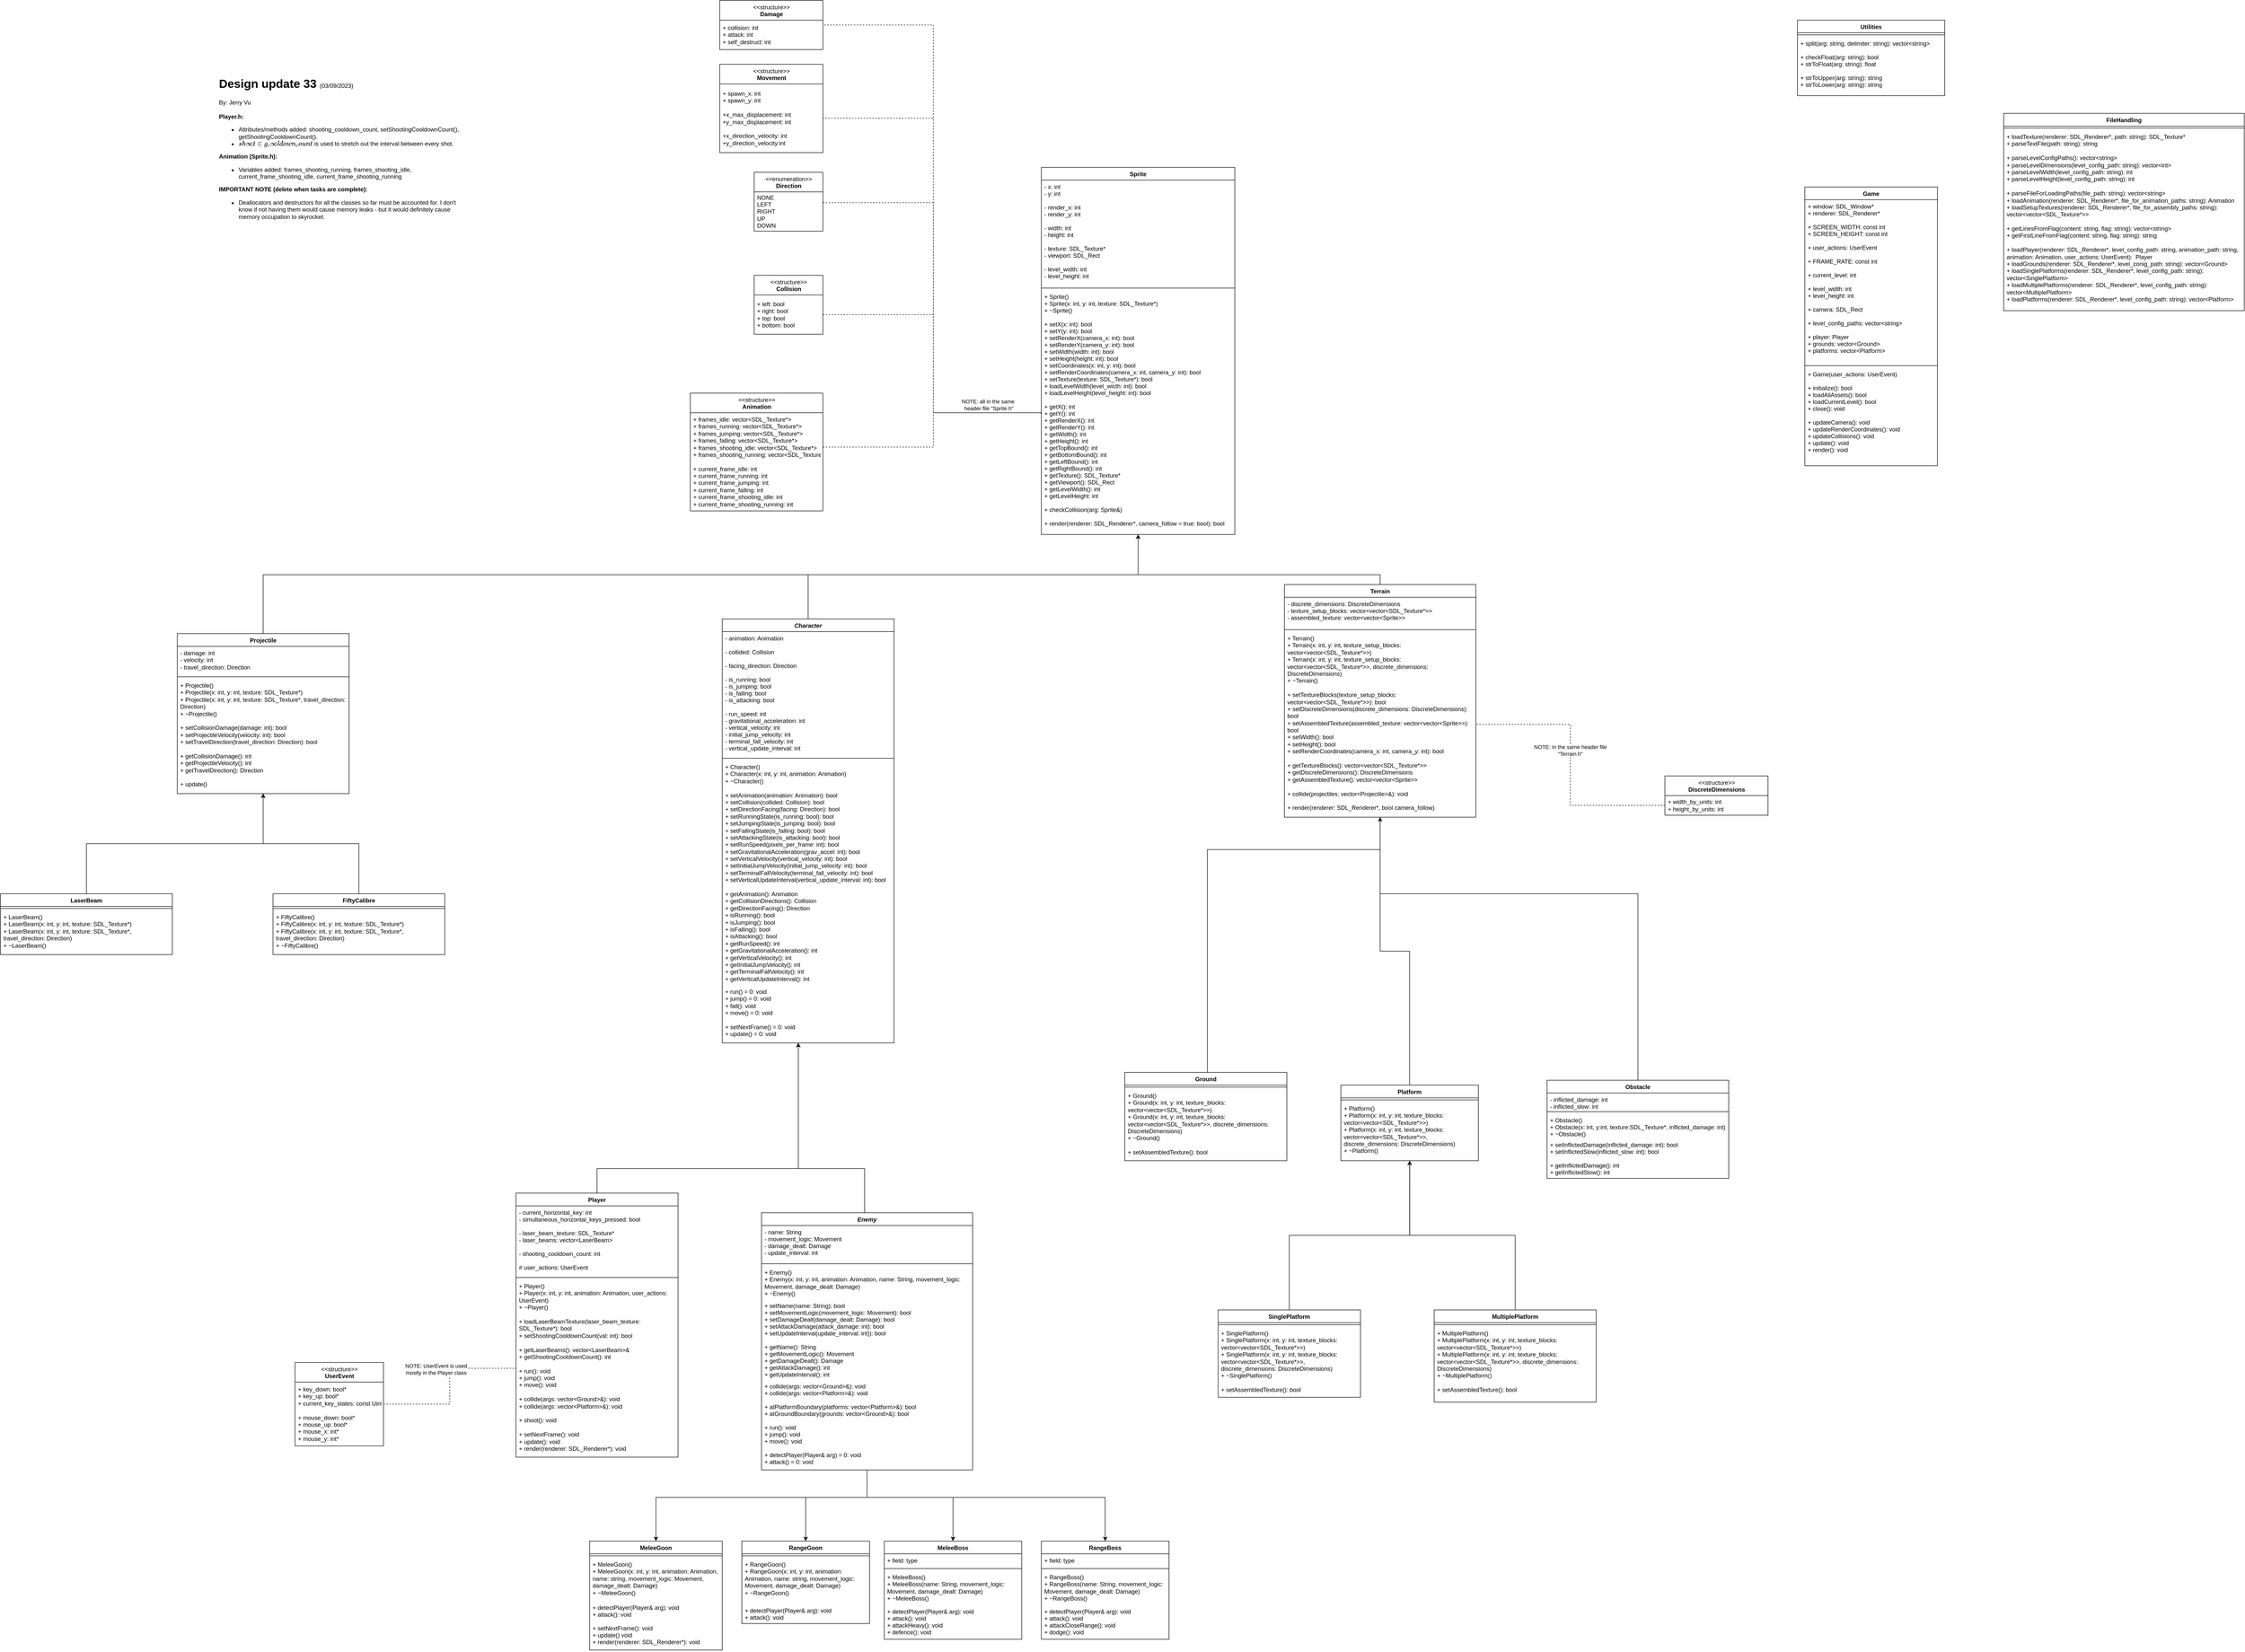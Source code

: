 <mxfile version="21.0.2" type="device"><diagram id="c8oBW-qjvavsfD2tW6SP" name="Page-1"><mxGraphModel dx="1518" dy="-350" grid="1" gridSize="10" guides="1" tooltips="1" connect="1" arrows="1" fold="1" page="1" pageScale="1" pageWidth="827" pageHeight="1169" math="0" shadow="0"><root><mxCell id="0"/><mxCell id="1" parent="0"/><mxCell id="xrFbDY1ulE0IEn7EpgWR-1" style="edgeStyle=orthogonalEdgeStyle;rounded=0;orthogonalLoop=1;jettySize=auto;html=1;exitX=0.5;exitY=0;exitDx=0;exitDy=0;entryX=0.5;entryY=1;entryDx=0;entryDy=0;" parent="1" source="xrFbDY1ulE0IEn7EpgWR-8" target="xrFbDY1ulE0IEn7EpgWR-3" edge="1"><mxGeometry relative="1" as="geometry"><Array as="points"><mxPoint x="1165" y="2980"/><mxPoint x="1837" y="2980"/></Array></mxGeometry></mxCell><mxCell id="xrFbDY1ulE0IEn7EpgWR-2" style="edgeStyle=orthogonalEdgeStyle;rounded=0;orthogonalLoop=1;jettySize=auto;html=1;exitX=0.5;exitY=0;exitDx=0;exitDy=0;entryX=0.5;entryY=1;entryDx=0;entryDy=0;" parent="1" source="xrFbDY1ulE0IEn7EpgWR-30" target="xrFbDY1ulE0IEn7EpgWR-3" edge="1"><mxGeometry relative="1" as="geometry"><Array as="points"><mxPoint x="2330" y="2980"/><mxPoint x="1837" y="2980"/></Array></mxGeometry></mxCell><mxCell id="_eumr9OaMfdWc7wBKZ6G-8" style="edgeStyle=orthogonalEdgeStyle;rounded=0;orthogonalLoop=1;jettySize=auto;html=1;exitX=0.5;exitY=0;exitDx=0;exitDy=0;" parent="1" source="_eumr9OaMfdWc7wBKZ6G-1" target="xrFbDY1ulE0IEn7EpgWR-3" edge="1"><mxGeometry relative="1" as="geometry"><Array as="points"><mxPoint x="55" y="2980"/><mxPoint x="1837" y="2980"/></Array></mxGeometry></mxCell><mxCell id="xrFbDY1ulE0IEn7EpgWR-3" value="Sprite" style="swimlane;fontStyle=1;align=center;verticalAlign=top;childLayout=stackLayout;horizontal=1;startSize=26;horizontalStack=0;resizeParent=1;resizeParentMax=0;resizeLast=0;collapsible=1;marginBottom=0;" parent="1" vertex="1"><mxGeometry x="1640" y="2150" width="394" height="748" as="geometry"/></mxCell><mxCell id="xrFbDY1ulE0IEn7EpgWR-4" value="- x: int&#10;- y: int&#10;&#10;- render_x: int&#10;- render_y: int&#10;&#10;- width: int&#10;- height: int&#10;&#10;- texture: SDL_Texture*&#10;- viewport: SDL_Rect&#10;&#10;- level_width: int&#10;- level_height: int&#10;" style="text;strokeColor=none;fillColor=none;align=left;verticalAlign=top;spacingLeft=4;spacingRight=4;overflow=hidden;rotatable=0;points=[[0,0.5],[1,0.5]];portConstraint=eastwest;" parent="xrFbDY1ulE0IEn7EpgWR-3" vertex="1"><mxGeometry y="26" width="394" height="216" as="geometry"/></mxCell><mxCell id="xrFbDY1ulE0IEn7EpgWR-5" value="" style="line;strokeWidth=1;fillColor=none;align=left;verticalAlign=middle;spacingTop=-1;spacingLeft=3;spacingRight=3;rotatable=0;labelPosition=right;points=[];portConstraint=eastwest;strokeColor=inherit;" parent="xrFbDY1ulE0IEn7EpgWR-3" vertex="1"><mxGeometry y="242" width="394" height="8" as="geometry"/></mxCell><mxCell id="xrFbDY1ulE0IEn7EpgWR-6" value="+ Sprite()&#10;+ Sprite(x: int, y: int, texture: SDL_Texture*)&#10;+ ~Sprite()&#10;&#10;+ setX(x: int): bool&#10;+ setY(y: int): bool&#10;+ setRenderX(camera_x: int): bool&#10;+ setRenderY(camera_y: int): bool&#10;+ setWidth(width: int): bool&#10;+ setHeight(height: int): bool&#10;+ setCoordinates(x: int, y: int): bool&#10;+ setRenderCoordinates(camera_x: int, camera_y: int): bool&#10;+ setTexture(texture: SDL_Texture*): bool&#10;+ loadLevelWidth(level_wicth: int): bool&#10;+ loadLevelHeight(level_height: int): bool&#10;&#10;+ getX(): int&#10;+ getY(): int&#10;+ getRenderX(): int&#10;+ getRenderY(): int&#10;+ getWidth(): int&#10;+ getHeight(): int&#10;+ getTopBound(): int&#10;+ getBottomBound(): int&#10;+ getLeftBound(): int&#10;+ getRightBound(): int&#10;+ getTexture(): SDL_Texture*&#10;+ getViewport(): SDL_Rect&#10;+ getLevelWidth(): int&#10;+ getLevelHeight: int&#10;&#10;+ checkCollision(arg: Sprite&amp;)&#10;&#10;+ render(renderer: SDL_Renderer*, camera_follow = true: bool): bool" style="text;strokeColor=none;fillColor=none;align=left;verticalAlign=top;spacingLeft=4;spacingRight=4;overflow=hidden;rotatable=0;points=[[0,0.5],[1,0.5]];portConstraint=eastwest;" parent="xrFbDY1ulE0IEn7EpgWR-3" vertex="1"><mxGeometry y="250" width="394" height="498" as="geometry"/></mxCell><mxCell id="xrFbDY1ulE0IEn7EpgWR-7" style="edgeStyle=orthogonalEdgeStyle;rounded=0;orthogonalLoop=1;jettySize=auto;html=1;exitX=0.5;exitY=0;exitDx=0;exitDy=0;" parent="1" source="xrFbDY1ulE0IEn7EpgWR-14" target="xrFbDY1ulE0IEn7EpgWR-8" edge="1"><mxGeometry relative="1" as="geometry"><Array as="points"><mxPoint x="735" y="4190"/><mxPoint x="1145" y="4190"/></Array><mxPoint x="950" y="4050" as="sourcePoint"/></mxGeometry></mxCell><mxCell id="xrFbDY1ulE0IEn7EpgWR-8" value="Character" style="swimlane;fontStyle=3;align=center;verticalAlign=top;childLayout=stackLayout;horizontal=1;startSize=26;horizontalStack=0;resizeParent=1;resizeParentMax=0;resizeLast=0;collapsible=1;marginBottom=0;" parent="1" vertex="1"><mxGeometry x="990" y="3070" width="350" height="864" as="geometry"/></mxCell><mxCell id="xrFbDY1ulE0IEn7EpgWR-9" value="- animation: Animation&#10;&#10;- collided: Collision&#10;&#10;- facing_direction: Direction&#10;&#10;- is_running: bool&#10;- is_jumping: bool&#10;- is_falling: bool&#10;- is_attacking: bool&#10;&#10;- run_speed: int&#10;- gravitational_acceleration: int&#10;- vertical_velocity: int&#10;- initial_jump_velocity: int&#10;- terminal_fall_velocity: int&#10;- vertical_update_interval: int&#10;" style="text;strokeColor=none;fillColor=none;align=left;verticalAlign=top;spacingLeft=4;spacingRight=4;overflow=hidden;rotatable=0;points=[[0,0.5],[1,0.5]];portConstraint=eastwest;" parent="xrFbDY1ulE0IEn7EpgWR-8" vertex="1"><mxGeometry y="26" width="350" height="254" as="geometry"/></mxCell><mxCell id="xrFbDY1ulE0IEn7EpgWR-10" value="" style="line;strokeWidth=1;fillColor=none;align=left;verticalAlign=middle;spacingTop=-1;spacingLeft=3;spacingRight=3;rotatable=0;labelPosition=right;points=[];portConstraint=eastwest;strokeColor=inherit;" parent="xrFbDY1ulE0IEn7EpgWR-8" vertex="1"><mxGeometry y="280" width="350" height="8" as="geometry"/></mxCell><mxCell id="xrFbDY1ulE0IEn7EpgWR-11" value="+ Character()&#10;+ Character(x: int, y: int, animation: Animation)&#10;+ ~Character()&#10;&#10;+ setAnimation(animation: Animation): bool&#10;+ setCollision(collided: Collision): bool&#10;+ setDirectionFacing(facing: Direction): bool&#10;+ setRunningState(is_running: bool): bool&#10;+ setJumpingState(is_jumping: bool): bool&#10;+ setFallingState(is_falling: bool): bool&#10;+ setAttackingState(is_attacking: bool): bool&#10;+ setRunSpeed(pixels_per_frame: int): bool&#10;+ setGravitationalAcceleration(grav_accel: int): bool&#10;+ setVerticalVelocity(vertical_velocity: int): bool&#10;+ setInitialJumpVelocity(initial_jump_velocity: int): bool&#10;+ setTerminalFallVelocity(terminal_fall_velocity: int): bool&#10;+ setVerticalUpdateInterval(vertical_update_interval: int): bool&#10;&#10;+ getAnimation(): Animation&#10;+ getCollisionDirections(): Collision&#10;+ getDirectionFacing(): Direction&#10;+ isRunning(): bool&#10;+ isJumping(): bool&#10;+ isFalling(): bool&#10;+ isAttacking(): bool&#10;+ getRunSpeed(): int&#10;+ getGravitationalAcceleration(): int&#10;+ getVerticalVelocity(): int&#10;+ getInitialJumpVelocity(): int&#10;+ getTerminalFallVelocity(): int&#10;+ getVerticalUpdateInterval(): int" style="text;strokeColor=none;fillColor=none;align=left;verticalAlign=top;spacingLeft=4;spacingRight=4;overflow=hidden;rotatable=0;points=[[0,0.5],[1,0.5]];portConstraint=eastwest;whiteSpace=wrap;fontStyle=0" parent="xrFbDY1ulE0IEn7EpgWR-8" vertex="1"><mxGeometry y="288" width="350" height="458" as="geometry"/></mxCell><mxCell id="xrFbDY1ulE0IEn7EpgWR-12" value="+ run() = 0: void&#10;+ jump() = 0: void&#10;+ fall(): void&#10;+ move() = 0: void&#10;&#10;+ setNextFrame() = 0: void&#10;+ update() = 0: void" style="text;strokeColor=none;fillColor=none;align=left;verticalAlign=top;spacingLeft=4;spacingRight=4;overflow=hidden;rotatable=0;points=[[0,0.5],[1,0.5]];portConstraint=eastwest;whiteSpace=wrap;fontStyle=0" parent="xrFbDY1ulE0IEn7EpgWR-8" vertex="1"><mxGeometry y="746" width="350" height="118" as="geometry"/></mxCell><mxCell id="xrFbDY1ulE0IEn7EpgWR-13" style="edgeStyle=orthogonalEdgeStyle;rounded=0;orthogonalLoop=1;jettySize=auto;html=1;exitX=0.5;exitY=0;exitDx=0;exitDy=0;" parent="1" source="xrFbDY1ulE0IEn7EpgWR-21" target="xrFbDY1ulE0IEn7EpgWR-8" edge="1"><mxGeometry relative="1" as="geometry"><Array as="points"><mxPoint x="1280" y="4190"/><mxPoint x="1145" y="4190"/></Array></mxGeometry></mxCell><mxCell id="xrFbDY1ulE0IEn7EpgWR-14" value="Player" style="swimlane;fontStyle=1;align=center;verticalAlign=top;childLayout=stackLayout;horizontal=1;startSize=26;horizontalStack=0;resizeParent=1;resizeParentMax=0;resizeLast=0;collapsible=1;marginBottom=0;whiteSpace=wrap;" parent="1" vertex="1"><mxGeometry x="570" y="4240" width="330" height="538" as="geometry"/></mxCell><mxCell id="xrFbDY1ulE0IEn7EpgWR-15" value="- current_horizontal_key: int&#10;- simultaneous_horizontal_keys_pressed: bool&#10;&#10;- laser_beam_texture: SDL_Texture*&#10;- laser_beams: vector&lt;LaserBeam&gt;&#10;&#10;- shooting_cooldown_count: int&#10;&#10;# user_actions: UserEvent" style="text;strokeColor=none;fillColor=none;align=left;verticalAlign=top;spacingLeft=4;spacingRight=4;overflow=hidden;rotatable=0;points=[[0,0.5],[1,0.5]];portConstraint=eastwest;" parent="xrFbDY1ulE0IEn7EpgWR-14" vertex="1"><mxGeometry y="26" width="330" height="142" as="geometry"/></mxCell><mxCell id="xrFbDY1ulE0IEn7EpgWR-16" value="" style="line;strokeWidth=1;fillColor=none;align=left;verticalAlign=middle;spacingTop=-1;spacingLeft=3;spacingRight=3;rotatable=0;labelPosition=right;points=[];portConstraint=eastwest;strokeColor=inherit;" parent="xrFbDY1ulE0IEn7EpgWR-14" vertex="1"><mxGeometry y="168" width="330" height="8" as="geometry"/></mxCell><mxCell id="xrFbDY1ulE0IEn7EpgWR-17" value="+ Player()&#10;+ Player(x: int, y: int, animation: Animation, user_actions: UserEvent)&#10;+ ~Player()&#10;&#10;+ loadLaserBeamTexture(laser_beam_texture: SDL_Texture*): bool&#10;+ setShootingCooldownCount(val: int): bool&#10;&#10;+ getLaserBeams(): vector&lt;LaserBeam&gt;&amp;&#10;+ getShootingCooldownCount(): int&#10;&#10;+ run(): void&#10;+ jump(): void&#10;+ move(): void&#10;&#10;+ collide(args: vector&lt;Ground&gt;&amp;): void&#10;+ collide(args: vector&lt;Platform&gt;&amp;): void&#10;&#10;+ shoot(): void&#10;&#10;+ setNextFrame(): void&#10;+ update(): void&#10;+ render(renderer: SDL_Renderer*): void" style="text;strokeColor=none;fillColor=none;align=left;verticalAlign=top;spacingLeft=4;spacingRight=4;overflow=hidden;rotatable=0;points=[[0,0.5],[1,0.5]];portConstraint=eastwest;whiteSpace=wrap;fontStyle=0" parent="xrFbDY1ulE0IEn7EpgWR-14" vertex="1"><mxGeometry y="176" width="330" height="362" as="geometry"/></mxCell><mxCell id="_eumr9OaMfdWc7wBKZ6G-63" style="edgeStyle=orthogonalEdgeStyle;rounded=0;orthogonalLoop=1;jettySize=auto;html=1;entryX=0.5;entryY=0;entryDx=0;entryDy=0;endArrow=classic;endFill=1;" parent="1" source="xrFbDY1ulE0IEn7EpgWR-21" target="_eumr9OaMfdWc7wBKZ6G-43" edge="1"><mxGeometry relative="1" as="geometry"><Array as="points"><mxPoint x="1285" y="4860"/><mxPoint x="855" y="4860"/></Array></mxGeometry></mxCell><mxCell id="_eumr9OaMfdWc7wBKZ6G-64" style="edgeStyle=orthogonalEdgeStyle;rounded=0;orthogonalLoop=1;jettySize=auto;html=1;entryX=0.5;entryY=0;entryDx=0;entryDy=0;endArrow=classic;endFill=1;" parent="1" source="xrFbDY1ulE0IEn7EpgWR-21" target="_eumr9OaMfdWc7wBKZ6G-48" edge="1"><mxGeometry relative="1" as="geometry"><Array as="points"><mxPoint x="1285" y="4860"/><mxPoint x="1160" y="4860"/></Array></mxGeometry></mxCell><mxCell id="_eumr9OaMfdWc7wBKZ6G-65" style="edgeStyle=orthogonalEdgeStyle;rounded=0;orthogonalLoop=1;jettySize=auto;html=1;entryX=0.5;entryY=0;entryDx=0;entryDy=0;endArrow=classic;endFill=1;" parent="1" source="xrFbDY1ulE0IEn7EpgWR-21" target="_eumr9OaMfdWc7wBKZ6G-53" edge="1"><mxGeometry relative="1" as="geometry"><Array as="points"><mxPoint x="1285" y="4860"/><mxPoint x="1460" y="4860"/></Array></mxGeometry></mxCell><mxCell id="_eumr9OaMfdWc7wBKZ6G-66" style="edgeStyle=orthogonalEdgeStyle;rounded=0;orthogonalLoop=1;jettySize=auto;html=1;entryX=0.5;entryY=0;entryDx=0;entryDy=0;endArrow=classic;endFill=1;" parent="1" source="xrFbDY1ulE0IEn7EpgWR-21" target="_eumr9OaMfdWc7wBKZ6G-58" edge="1"><mxGeometry relative="1" as="geometry"><Array as="points"><mxPoint x="1285" y="4860"/><mxPoint x="1770" y="4860"/></Array></mxGeometry></mxCell><mxCell id="xrFbDY1ulE0IEn7EpgWR-21" value="Enemy" style="swimlane;fontStyle=3;align=center;verticalAlign=top;childLayout=stackLayout;horizontal=1;startSize=26;horizontalStack=0;resizeParent=1;resizeParentMax=0;resizeLast=0;collapsible=1;marginBottom=0;" parent="1" vertex="1"><mxGeometry x="1070" y="4280" width="430" height="524" as="geometry"/></mxCell><mxCell id="xrFbDY1ulE0IEn7EpgWR-22" value="- name: String&#10;- movement_logic: Movement&#10;- damage_dealt: Damage&#10;- update_interval: int" style="text;strokeColor=none;fillColor=none;align=left;verticalAlign=top;spacingLeft=4;spacingRight=4;overflow=hidden;rotatable=0;points=[[0,0.5],[1,0.5]];portConstraint=eastwest;" parent="xrFbDY1ulE0IEn7EpgWR-21" vertex="1"><mxGeometry y="26" width="430" height="74" as="geometry"/></mxCell><mxCell id="xrFbDY1ulE0IEn7EpgWR-23" value="" style="line;strokeWidth=1;fillColor=none;align=left;verticalAlign=middle;spacingTop=-1;spacingLeft=3;spacingRight=3;rotatable=0;labelPosition=right;points=[];portConstraint=eastwest;strokeColor=inherit;" parent="xrFbDY1ulE0IEn7EpgWR-21" vertex="1"><mxGeometry y="100" width="430" height="8" as="geometry"/></mxCell><mxCell id="xrFbDY1ulE0IEn7EpgWR-24" value="+ Enemy()&#10;+ Enemy(x: int, y: int, animation: Animation, name: String, movement_logic: Movement, damage_dealt: Damage)&#10;+ ~Enemy()" style="text;strokeColor=none;fillColor=none;align=left;verticalAlign=top;spacingLeft=4;spacingRight=4;overflow=hidden;rotatable=0;points=[[0,0.5],[1,0.5]];portConstraint=eastwest;whiteSpace=wrap;" parent="xrFbDY1ulE0IEn7EpgWR-21" vertex="1"><mxGeometry y="108" width="430" height="68" as="geometry"/></mxCell><mxCell id="xrFbDY1ulE0IEn7EpgWR-26" value="+ setName(name: String): bool&#10;+ setMovementLogic(movement_logic: Movement): bool&#10;+ setDamageDealt(damage_dealt: Damage): bool&#10;+ setAttackDamage(attack_damage: int): bool&#10;+ setUpdateInterval(update_interval: int)): bool" style="text;strokeColor=none;fillColor=none;align=left;verticalAlign=top;spacingLeft=4;spacingRight=4;overflow=hidden;rotatable=0;points=[[0,0.5],[1,0.5]];portConstraint=eastwest;" parent="xrFbDY1ulE0IEn7EpgWR-21" vertex="1"><mxGeometry y="176" width="430" height="84" as="geometry"/></mxCell><mxCell id="xrFbDY1ulE0IEn7EpgWR-27" value="+ getName(): String&#10;+ getMovementLogic(): Movement&#10;+ getDamageDealt(): Damage&#10;+ getAttackDamage(): int&#10;+ getUpdateInterval(): int" style="text;strokeColor=none;fillColor=none;align=left;verticalAlign=top;spacingLeft=4;spacingRight=4;overflow=hidden;rotatable=0;points=[[0,0.5],[1,0.5]];portConstraint=eastwest;" parent="xrFbDY1ulE0IEn7EpgWR-21" vertex="1"><mxGeometry y="260" width="430" height="80" as="geometry"/></mxCell><mxCell id="xrFbDY1ulE0IEn7EpgWR-25" value="+ collide(args: vector&lt;Ground&gt;&amp;): void&#10;+ collide(args: vector&lt;Platform&gt;&amp;): void&#10;&#10;+ atPlatformBoundary(platforms: vector&lt;Platform&gt;&amp;): bool&#10;+ atGroundBoundary(grounds: vector&lt;Ground&gt;&amp;): bool&#10;&#10;+ run(): void&#10;+ jump(): void&#10;+ move(): void&#10;&#10;+ detectPlayer(Player&amp; arg) = 0: void&#10;+ attack() = 0: void" style="text;strokeColor=none;fillColor=none;align=left;verticalAlign=top;spacingLeft=4;spacingRight=4;overflow=hidden;rotatable=0;points=[[0,0.5],[1,0.5]];portConstraint=eastwest;" parent="xrFbDY1ulE0IEn7EpgWR-21" vertex="1"><mxGeometry y="340" width="430" height="184" as="geometry"/></mxCell><mxCell id="xrFbDY1ulE0IEn7EpgWR-28" style="edgeStyle=orthogonalEdgeStyle;rounded=0;orthogonalLoop=1;jettySize=auto;html=1;entryX=0.5;entryY=0;entryDx=0;entryDy=0;endArrow=none;endFill=0;" parent="1" source="xrFbDY1ulE0IEn7EpgWR-30" target="xrFbDY1ulE0IEn7EpgWR-90" edge="1"><mxGeometry relative="1" as="geometry"><Array as="points"><mxPoint x="2330" y="3540"/><mxPoint x="1978" y="3540"/></Array></mxGeometry></mxCell><mxCell id="xrFbDY1ulE0IEn7EpgWR-29" style="edgeStyle=orthogonalEdgeStyle;rounded=0;orthogonalLoop=1;jettySize=auto;html=1;entryX=0.5;entryY=0;entryDx=0;entryDy=0;endArrow=none;endFill=0;" parent="1" source="xrFbDY1ulE0IEn7EpgWR-30" target="xrFbDY1ulE0IEn7EpgWR-69" edge="1"><mxGeometry relative="1" as="geometry"/></mxCell><mxCell id="xrFbDY1ulE0IEn7EpgWR-30" value="Terrain" style="swimlane;fontStyle=1;align=center;verticalAlign=top;childLayout=stackLayout;horizontal=1;startSize=26;horizontalStack=0;resizeParent=1;resizeParentMax=0;resizeLast=0;collapsible=1;marginBottom=0;" parent="1" vertex="1"><mxGeometry x="2135" y="3000" width="390" height="474" as="geometry"/></mxCell><mxCell id="xrFbDY1ulE0IEn7EpgWR-31" value="- discrete_dimensions: DiscreteDimensions&#10;- texture_setup_blocks: vector&lt;vector&lt;SDL_Texture*&gt;&gt;&#10;- assembled_texture: vector&lt;vector&lt;Sprite&gt;&gt;&#10;" style="text;strokeColor=none;fillColor=none;align=left;verticalAlign=top;spacingLeft=4;spacingRight=4;overflow=hidden;rotatable=0;points=[[0,0.5],[1,0.5]];portConstraint=eastwest;" parent="xrFbDY1ulE0IEn7EpgWR-30" vertex="1"><mxGeometry y="26" width="390" height="62" as="geometry"/></mxCell><mxCell id="xrFbDY1ulE0IEn7EpgWR-32" value="" style="line;strokeWidth=1;fillColor=none;align=left;verticalAlign=middle;spacingTop=-1;spacingLeft=3;spacingRight=3;rotatable=0;labelPosition=right;points=[];portConstraint=eastwest;strokeColor=inherit;" parent="xrFbDY1ulE0IEn7EpgWR-30" vertex="1"><mxGeometry y="88" width="390" height="8" as="geometry"/></mxCell><mxCell id="xrFbDY1ulE0IEn7EpgWR-33" value="+ Terrain()&#10;+ Terrain(x: int, y: int, texture_setup_blocks: vector&lt;vector&lt;SDL_Texture*&gt;&gt;)&#10;+ Terrain(x: int, y: int, texture_setup_blocks: vector&lt;vector&lt;SDL_Texture*&gt;&gt;, discrete_dimensions: DiscreteDimensions)&#10;+ ~Terrain()&#10;&#10;+ setTextureBlocks(texture_setup_blocks: vector&lt;vector&lt;SDL_Texture*&gt;&gt;): bool&#10;+ setDiscreteDimensions(discrete_dimensions: DiscreteDimensions): bool&#10;+ setAssembledTexture(assembled_texture: vector&lt;vector&lt;Sprite&gt;&gt;): bool&#10;+ setWidth(): bool&#10;+ setHeight(): bool&#10;+ setRenderCoordinates(camera_x: int, camera_y: int): bool&#10;&#10;+ getTextureBlocks(): vector&lt;vector&lt;SDL_Texture*&gt;&gt;&#10;+ getDiscreteDimensions(): DiscreteDimensions&#10;+ getAssembledTexture(): vector&lt;vector&lt;Sprite&gt;&gt;&#10;&#10;+ collide(projectiles: vector&lt;Projectile&gt;&amp;): void&#10;&#10;+ render(renderer: SDL_Renderer*, bool camera_follow)&#10;" style="text;strokeColor=none;fillColor=none;align=left;verticalAlign=top;spacingLeft=4;spacingRight=4;overflow=hidden;rotatable=0;points=[[0,0.5],[1,0.5]];portConstraint=eastwest;whiteSpace=wrap;" parent="xrFbDY1ulE0IEn7EpgWR-30" vertex="1"><mxGeometry y="96" width="390" height="378" as="geometry"/></mxCell><mxCell id="xrFbDY1ulE0IEn7EpgWR-46" value="FileHandling" style="swimlane;fontStyle=1;align=center;verticalAlign=top;childLayout=stackLayout;horizontal=1;startSize=26;horizontalStack=0;resizeParent=1;resizeParentMax=0;resizeLast=0;collapsible=1;marginBottom=0;whiteSpace=wrap;" parent="1" vertex="1"><mxGeometry x="3600" y="2040" width="490" height="402" as="geometry"/></mxCell><mxCell id="xrFbDY1ulE0IEn7EpgWR-47" value="" style="line;strokeWidth=1;fillColor=none;align=left;verticalAlign=middle;spacingTop=-1;spacingLeft=3;spacingRight=3;rotatable=0;labelPosition=right;points=[];portConstraint=eastwest;strokeColor=inherit;" parent="xrFbDY1ulE0IEn7EpgWR-46" vertex="1"><mxGeometry y="26" width="490" height="8" as="geometry"/></mxCell><mxCell id="xrFbDY1ulE0IEn7EpgWR-48" value="+ loadTexture(renderer: SDL_Renderer*, path: string): SDL_Texture*&#10;+ parseTextFile(path: string): string&#10;&#10;+ parseLevelConfigPaths(): vector&lt;string&gt;&#10;+ parseLevelDimensions(level_config_path: string): vector&lt;int&gt;&#10;+ parseLevelWidth(level_config_path: string): int&#10;+ parseLevelHeight(level_config_path: string): int&#10;&#10;+ parseFileForLoadingPaths(file_path: string): vector&lt;string&gt;&#10;+ loadAnimation(renderer: SDL_Renderer*, file_for_animation_paths: string): Animation&#10;+ loadSetupTextures(renderer: SDL_Renderer*, file_for_assembly_paths: string): vector&lt;vector&lt;SDL_Texture*&gt;&gt;&#10;&#10;+ getLinesFromFlag(content: string, flag: string): vector&lt;string&gt;&#10;+ getFirstLineFromFlag(content: string, flag: string): string&#10;&#10;+ loadPlayer(renderer: SDL_Renderer*, level_config_path: string, animation_path: string, animation: Animation, user_actions: UserEvent):  Player&#10;+ loadGrounds(renderer: SDL_Renderer*, level_conig_path: string): vector&lt;Ground&gt;&#10;+ loadSinglePlatforms(renderer: SDL_Renderer*, level_config_path: string): vector&lt;SinglePlatform&gt;&#10;+ loadMultiplePlatforms(renderer: SDL_Renderer*, level_config_path: string): vector&lt;MultiplePlatform&gt;&#10;+ loadPlatforms(renderer: SDL_Renderer*, level_config_path: string): vector&lt;Platform&gt;" style="text;strokeColor=none;fillColor=none;align=left;verticalAlign=top;spacingLeft=4;spacingRight=4;overflow=hidden;rotatable=0;points=[[0,0.5],[1,0.5]];portConstraint=eastwest;whiteSpace=wrap;" parent="xrFbDY1ulE0IEn7EpgWR-46" vertex="1"><mxGeometry y="34" width="490" height="368" as="geometry"/></mxCell><mxCell id="xrFbDY1ulE0IEn7EpgWR-49" value="Game" style="swimlane;fontStyle=1;align=center;verticalAlign=top;childLayout=stackLayout;horizontal=1;startSize=26;horizontalStack=0;resizeParent=1;resizeParentMax=0;resizeLast=0;collapsible=1;marginBottom=0;" parent="1" vertex="1"><mxGeometry x="3195" y="2190" width="270" height="568" as="geometry"/></mxCell><mxCell id="xrFbDY1ulE0IEn7EpgWR-50" value="+ window: SDL_Window*&#10;+ renderer: SDL_Renderer*&#10;&#10;+ SCREEN_WIDTH: const int&#10;+ SCREEN_HEIGHT: const int&#10;&#10;+ user_actions: UserEvent&#10;&#10;+ FRAME_RATE: const int&#10;&#10;+ current_level: int&#10;&#10;+ level_width: int&#10;+ level_height: int&#10;&#10;+ camera: SDL_Rect&#10;&#10;+ level_config_paths: vector&lt;string&gt;&#10;&#10;+ player: Player&#10;+ grounds: vector&lt;Ground&gt;&#10;+ platforms: vector&lt;Platform&gt;&#10;" style="text;strokeColor=none;fillColor=none;align=left;verticalAlign=top;spacingLeft=4;spacingRight=4;overflow=hidden;rotatable=0;points=[[0,0.5],[1,0.5]];portConstraint=eastwest;" parent="xrFbDY1ulE0IEn7EpgWR-49" vertex="1"><mxGeometry y="26" width="270" height="334" as="geometry"/></mxCell><mxCell id="xrFbDY1ulE0IEn7EpgWR-51" value="" style="line;strokeWidth=1;fillColor=none;align=left;verticalAlign=middle;spacingTop=-1;spacingLeft=3;spacingRight=3;rotatable=0;labelPosition=right;points=[];portConstraint=eastwest;strokeColor=inherit;" parent="xrFbDY1ulE0IEn7EpgWR-49" vertex="1"><mxGeometry y="360" width="270" height="8" as="geometry"/></mxCell><mxCell id="xrFbDY1ulE0IEn7EpgWR-52" value="+ Game(user_actions: UserEvent)&#10;&#10;+ initialize(): bool&#10;+ loadAllAssets(): bool&#10;+ loadCurrentLevel(): bool&#10;+ close(): void&#10;&#10;+ updateCamera(): void&#10;+ updateRenderCoordinates(): void&#10;+ updateCollisions(): void&#10;+ update(): void&#10;+ render(): void" style="text;strokeColor=none;fillColor=none;align=left;verticalAlign=top;spacingLeft=4;spacingRight=4;overflow=hidden;rotatable=0;points=[[0,0.5],[1,0.5]];portConstraint=eastwest;" parent="xrFbDY1ulE0IEn7EpgWR-49" vertex="1"><mxGeometry y="368" width="270" height="200" as="geometry"/></mxCell><mxCell id="xrFbDY1ulE0IEn7EpgWR-53" value="Utilities" style="swimlane;fontStyle=1;align=center;verticalAlign=top;childLayout=stackLayout;horizontal=1;startSize=26;horizontalStack=0;resizeParent=1;resizeParentMax=0;resizeLast=0;collapsible=1;marginBottom=0;" parent="1" vertex="1"><mxGeometry x="3180" y="1850" width="300" height="154" as="geometry"/></mxCell><mxCell id="xrFbDY1ulE0IEn7EpgWR-54" value="" style="line;strokeWidth=1;fillColor=none;align=left;verticalAlign=middle;spacingTop=-1;spacingLeft=3;spacingRight=3;rotatable=0;labelPosition=right;points=[];portConstraint=eastwest;strokeColor=inherit;" parent="xrFbDY1ulE0IEn7EpgWR-53" vertex="1"><mxGeometry y="26" width="300" height="8" as="geometry"/></mxCell><mxCell id="xrFbDY1ulE0IEn7EpgWR-55" value="+ split(arg: string, delimiter: string): vector&lt;string&gt; &#10;&#10;+ checkFloat(arg: string): bool&#10;+ strToFloat(arg: string): float&#10;&#10;+ strToUpper(arg: string): string&#10;+ strToLower(arg: string): string" style="text;strokeColor=none;fillColor=none;align=left;verticalAlign=top;spacingLeft=4;spacingRight=4;overflow=hidden;rotatable=0;points=[[0,0.5],[1,0.5]];portConstraint=eastwest;" parent="xrFbDY1ulE0IEn7EpgWR-53" vertex="1"><mxGeometry y="34" width="300" height="120" as="geometry"/></mxCell><mxCell id="xrFbDY1ulE0IEn7EpgWR-56" value="&lt;h1&gt;Design update 33&amp;nbsp;&lt;span style=&quot;font-weight: normal;&quot;&gt;&lt;font style=&quot;font-size: 12px;&quot;&gt;(03/09/2023)&lt;/font&gt;&lt;/span&gt;&lt;/h1&gt;&lt;div&gt;&lt;span style=&quot;font-weight: normal;&quot;&gt;&lt;font style=&quot;font-size: 12px;&quot;&gt;By: Jerry Vu&lt;/font&gt;&lt;/span&gt;&lt;/div&gt;&lt;div&gt;&lt;br&gt;&lt;/div&gt;&lt;div&gt;&lt;b&gt;Player.h:&lt;/b&gt;&lt;/div&gt;&lt;div&gt;&lt;ul&gt;&lt;li&gt;Attributes/methods added: shooting_cooldown_count, setShootingCooldownCount(), getShootingCooldownCount().&lt;/li&gt;&lt;li&gt;`shooting_cooldown_count` is used to stretch out the interval between every shot.&lt;/li&gt;&lt;/ul&gt;&lt;div&gt;&lt;b&gt;Animation (Sprite.h):&lt;/b&gt;&lt;/div&gt;&lt;/div&gt;&lt;div&gt;&lt;ul&gt;&lt;li&gt;Variables added: frames_shooting_running, frames_shooting_idle, current_frame_shooting_idle, current_frame_shooting_running&lt;/li&gt;&lt;/ul&gt;&lt;/div&gt;&lt;div&gt;&lt;b style=&quot;background-color: initial;&quot;&gt;IMPORTANT NOTE (delete when tasks are complete):&lt;/b&gt;&lt;br&gt;&lt;/div&gt;&lt;div&gt;&lt;ul&gt;&lt;li&gt;Deallocators and destructors for all the classes so far must be accounted for. I don't know if not having them would cause memory leaks - but it would definitely cause memory occupation to skyrocket.&lt;/li&gt;&lt;li&gt;Everyone must set up SDL_ttf.h header file.&lt;/li&gt;&lt;li&gt;All the setter functions might need some extra security.&lt;/li&gt;&lt;/ul&gt;&lt;b&gt;&lt;/b&gt;&lt;/div&gt;" style="text;html=1;strokeColor=none;fillColor=none;spacing=5;spacingTop=-20;whiteSpace=wrap;overflow=hidden;rounded=0;" parent="1" vertex="1"><mxGeometry x="-40" y="1960" width="500" height="300" as="geometry"/></mxCell><mxCell id="xrFbDY1ulE0IEn7EpgWR-57" value="&amp;lt;&amp;lt;enumeration&amp;gt;&amp;gt;&lt;br&gt;&lt;b&gt;Direction&lt;/b&gt;" style="swimlane;fontStyle=0;align=center;verticalAlign=top;childLayout=stackLayout;horizontal=1;startSize=40;horizontalStack=0;resizeParent=1;resizeParentMax=0;resizeLast=0;collapsible=0;marginBottom=0;html=1;" parent="1" vertex="1"><mxGeometry x="1055" y="2160" width="140" height="120" as="geometry"/></mxCell><mxCell id="xrFbDY1ulE0IEn7EpgWR-58" value="NONE&lt;br&gt;LEFT&amp;nbsp;&lt;br&gt;RIGHT&lt;br&gt;UP&lt;br&gt;DOWN" style="text;html=1;strokeColor=none;fillColor=none;align=left;verticalAlign=middle;spacingLeft=4;spacingRight=4;overflow=hidden;rotatable=0;points=[[0,0.5],[1,0.5]];portConstraint=eastwest;" parent="xrFbDY1ulE0IEn7EpgWR-57" vertex="1"><mxGeometry y="40" width="140" height="80" as="geometry"/></mxCell><mxCell id="_eumr9OaMfdWc7wBKZ6G-11" style="edgeStyle=orthogonalEdgeStyle;rounded=0;orthogonalLoop=1;jettySize=auto;html=1;entryX=0;entryY=0.5;entryDx=0;entryDy=0;dashed=1;endArrow=none;endFill=0;" parent="1" source="xrFbDY1ulE0IEn7EpgWR-59" target="xrFbDY1ulE0IEn7EpgWR-17" edge="1"><mxGeometry relative="1" as="geometry"/></mxCell><mxCell id="_eumr9OaMfdWc7wBKZ6G-12" value="NOTE: UserEvent is used &lt;br&gt;mostly in the Player class" style="edgeLabel;html=1;align=center;verticalAlign=middle;resizable=0;points=[];" parent="_eumr9OaMfdWc7wBKZ6G-11" vertex="1" connectable="0"><mxGeometry x="0.2" relative="1" as="geometry"><mxPoint x="-28" as="offset"/></mxGeometry></mxCell><mxCell id="xrFbDY1ulE0IEn7EpgWR-59" value="&amp;lt;&amp;lt;structure&amp;gt;&amp;gt;&lt;br&gt;&lt;b&gt;UserEvent&lt;/b&gt;" style="swimlane;fontStyle=0;align=center;verticalAlign=top;childLayout=stackLayout;horizontal=1;startSize=40;horizontalStack=0;resizeParent=1;resizeParentMax=0;resizeLast=0;collapsible=0;marginBottom=0;html=1;" parent="1" vertex="1"><mxGeometry x="120" y="4585" width="180" height="170" as="geometry"/></mxCell><mxCell id="xrFbDY1ulE0IEn7EpgWR-60" value="+ key_down: bool*&lt;br&gt;+ key_up: bool*&lt;br&gt;+ current_key_states: const Uint8*&lt;br&gt;&lt;br&gt;+ mouse_down: bool*&lt;br&gt;+ mouse_up: bool*&lt;br&gt;+ mouse_x: int*&lt;br&gt;+ mouse_y: int*" style="text;html=1;strokeColor=none;fillColor=none;align=left;verticalAlign=middle;spacingLeft=4;spacingRight=4;overflow=hidden;rotatable=0;points=[[0,0.5],[1,0.5]];portConstraint=eastwest;" parent="xrFbDY1ulE0IEn7EpgWR-59" vertex="1"><mxGeometry y="40" width="180" height="130" as="geometry"/></mxCell><mxCell id="xrFbDY1ulE0IEn7EpgWR-61" value="&amp;lt;&amp;lt;structure&amp;gt;&amp;gt;&lt;br&gt;&lt;b&gt;Animation&lt;/b&gt;" style="swimlane;fontStyle=0;align=center;verticalAlign=top;childLayout=stackLayout;horizontal=1;startSize=40;horizontalStack=0;resizeParent=1;resizeParentMax=0;resizeLast=0;collapsible=0;marginBottom=0;html=1;" parent="1" vertex="1"><mxGeometry x="925" y="2610" width="270" height="240" as="geometry"/></mxCell><mxCell id="xrFbDY1ulE0IEn7EpgWR-62" value="+ frames_idle: vector&amp;lt;SDL_Texture*&amp;gt;&lt;br&gt;+ frames_running: vector&amp;lt;SDL_Texture*&amp;gt;&lt;br&gt;+ frames_jumping: vector&amp;lt;SDL_Texture*&amp;gt;&lt;br&gt;+ frames_falling: vector&amp;lt;SDL_Texture*&amp;gt;&lt;br&gt;+ frames_shooting_idle: vector&amp;lt;SDL_Texture*&amp;gt;&lt;br&gt;+ frames_shooting_running: vector&amp;lt;SDL_Texture*&amp;gt;&lt;br&gt;&lt;br&gt;+ current_frame_idle: int&lt;br&gt;+ current_frame_running: int&lt;br&gt;+ current_frame_jumping: int&lt;br&gt;+ current_frame_falling: int&lt;br&gt;+ current_frame_shooting_idle: int&lt;br&gt;+ current_frame_shooting_running: int" style="text;html=1;strokeColor=none;fillColor=none;align=left;verticalAlign=middle;spacingLeft=4;spacingRight=4;overflow=hidden;rotatable=0;points=[[0,0.5],[1,0.5]];portConstraint=eastwest;" parent="xrFbDY1ulE0IEn7EpgWR-61" vertex="1"><mxGeometry y="40" width="270" height="200" as="geometry"/></mxCell><mxCell id="xrFbDY1ulE0IEn7EpgWR-63" value="&amp;lt;&amp;lt;structure&amp;gt;&amp;gt;&lt;br&gt;&lt;b&gt;Collision&lt;/b&gt;" style="swimlane;fontStyle=0;align=center;verticalAlign=top;childLayout=stackLayout;horizontal=1;startSize=40;horizontalStack=0;resizeParent=1;resizeParentMax=0;resizeLast=0;collapsible=0;marginBottom=0;html=1;" parent="1" vertex="1"><mxGeometry x="1055" y="2370" width="140" height="120" as="geometry"/></mxCell><mxCell id="xrFbDY1ulE0IEn7EpgWR-64" value="+ left: bool&lt;br&gt;+ right: bool&lt;br&gt;+ top: bool&lt;br style=&quot;border-color: var(--border-color);&quot;&gt;+ bottom: bool" style="text;html=1;strokeColor=none;fillColor=none;align=left;verticalAlign=middle;spacingLeft=4;spacingRight=4;overflow=hidden;rotatable=0;points=[[0,0.5],[1,0.5]];portConstraint=eastwest;" parent="xrFbDY1ulE0IEn7EpgWR-63" vertex="1"><mxGeometry y="40" width="140" height="80" as="geometry"/></mxCell><mxCell id="xrFbDY1ulE0IEn7EpgWR-65" style="edgeStyle=orthogonalEdgeStyle;rounded=0;orthogonalLoop=1;jettySize=auto;html=1;exitX=1;exitY=0.5;exitDx=0;exitDy=0;entryX=0;entryY=0.5;entryDx=0;entryDy=0;dashed=1;endArrow=none;endFill=0;" parent="1" source="xrFbDY1ulE0IEn7EpgWR-62" target="xrFbDY1ulE0IEn7EpgWR-6" edge="1"><mxGeometry relative="1" as="geometry"><Array as="points"><mxPoint x="1420" y="2720"/><mxPoint x="1420" y="2650"/><mxPoint x="1640" y="2650"/></Array></mxGeometry></mxCell><mxCell id="xrFbDY1ulE0IEn7EpgWR-66" style="edgeStyle=orthogonalEdgeStyle;rounded=0;orthogonalLoop=1;jettySize=auto;html=1;entryX=0;entryY=0.5;entryDx=0;entryDy=0;dashed=1;endArrow=none;endFill=0;" parent="1" source="xrFbDY1ulE0IEn7EpgWR-64" target="xrFbDY1ulE0IEn7EpgWR-6" edge="1"><mxGeometry relative="1" as="geometry"><Array as="points"><mxPoint x="1420" y="2450"/><mxPoint x="1420" y="2650"/><mxPoint x="1640" y="2650"/></Array></mxGeometry></mxCell><mxCell id="xrFbDY1ulE0IEn7EpgWR-67" style="edgeStyle=orthogonalEdgeStyle;rounded=0;orthogonalLoop=1;jettySize=auto;html=1;entryX=0;entryY=0.5;entryDx=0;entryDy=0;endArrow=none;endFill=0;dashed=1;" parent="1" edge="1"><mxGeometry relative="1" as="geometry"><mxPoint x="1195" y="2222" as="sourcePoint"/><mxPoint x="1640" y="2634" as="targetPoint"/><Array as="points"><mxPoint x="1420" y="2222"/><mxPoint x="1420" y="2650"/><mxPoint x="1640" y="2650"/></Array></mxGeometry></mxCell><mxCell id="xrFbDY1ulE0IEn7EpgWR-68" value="NOTE: all in the same&lt;br&gt;&amp;nbsp;header file &quot;Sprite.h&quot;" style="edgeLabel;html=1;align=center;verticalAlign=middle;resizable=0;points=[];" parent="xrFbDY1ulE0IEn7EpgWR-67" vertex="1" connectable="0"><mxGeometry x="0.823" y="-2" relative="1" as="geometry"><mxPoint x="-47" y="-18" as="offset"/></mxGeometry></mxCell><mxCell id="xrFbDY1ulE0IEn7EpgWR-69" value="Platform&#10;" style="swimlane;fontStyle=1;align=center;verticalAlign=top;childLayout=stackLayout;horizontal=1;startSize=26;horizontalStack=0;resizeParent=1;resizeParentMax=0;resizeLast=0;collapsible=1;marginBottom=0;" parent="1" vertex="1"><mxGeometry x="2250" y="4020" width="280" height="154" as="geometry"/></mxCell><mxCell id="xrFbDY1ulE0IEn7EpgWR-71" value="" style="line;strokeWidth=1;fillColor=none;align=left;verticalAlign=middle;spacingTop=-1;spacingLeft=3;spacingRight=3;rotatable=0;labelPosition=right;points=[];portConstraint=eastwest;strokeColor=inherit;" parent="xrFbDY1ulE0IEn7EpgWR-69" vertex="1"><mxGeometry y="26" width="280" height="8" as="geometry"/></mxCell><mxCell id="xrFbDY1ulE0IEn7EpgWR-72" value="+ Platform()&#10;+ Platform(x: int, y: int, texture_blocks: vector&lt;vector&lt;SDL_Texture*&gt;&gt;)&#10;+ Platform(x: int, y: int, texture_blocks: vector&lt;vector&lt;SDL_Texture*&gt;&gt;, discrete_dimensions: DiscreteDimensions)&#10;+ ~Platform()" style="text;strokeColor=none;fillColor=none;align=left;verticalAlign=top;spacingLeft=4;spacingRight=4;overflow=hidden;rotatable=0;points=[[0,0.5],[1,0.5]];portConstraint=eastwest;whiteSpace=wrap;" parent="xrFbDY1ulE0IEn7EpgWR-69" vertex="1"><mxGeometry y="34" width="280" height="120" as="geometry"/></mxCell><mxCell id="xrFbDY1ulE0IEn7EpgWR-73" value="SinglePlatform" style="swimlane;fontStyle=1;align=center;verticalAlign=top;childLayout=stackLayout;horizontal=1;startSize=26;horizontalStack=0;resizeParent=1;resizeParentMax=0;resizeLast=0;collapsible=1;marginBottom=0;" parent="1" vertex="1"><mxGeometry x="2000" y="4478" width="290" height="178" as="geometry"/></mxCell><mxCell id="xrFbDY1ulE0IEn7EpgWR-75" value="" style="line;strokeWidth=1;fillColor=none;align=left;verticalAlign=middle;spacingTop=-1;spacingLeft=3;spacingRight=3;rotatable=0;labelPosition=right;points=[];portConstraint=eastwest;strokeColor=inherit;" parent="xrFbDY1ulE0IEn7EpgWR-73" vertex="1"><mxGeometry y="26" width="290" height="8" as="geometry"/></mxCell><mxCell id="xrFbDY1ulE0IEn7EpgWR-76" value="+ SinglePlatform()&#10;+ SinglePlatform(x: int, y: int, texture_blocks: vector&lt;vector&lt;SDL_Texture*&gt;&gt;)&#10;+ SinglePlatform(x: int, y: int, texture_blocks: vector&lt;vector&lt;SDL_Texture*&gt;&gt;, discrete_dimensions: DiscreteDimensions)&#10;+ ~SinglePlatform()&#10;&#10;+ setAssembledTexture(): bool&#10;&#10;" style="text;strokeColor=none;fillColor=none;align=left;verticalAlign=top;spacingLeft=4;spacingRight=4;overflow=hidden;rotatable=0;points=[[0,0.5],[1,0.5]];portConstraint=eastwest;whiteSpace=wrap;" parent="xrFbDY1ulE0IEn7EpgWR-73" vertex="1"><mxGeometry y="34" width="290" height="144" as="geometry"/></mxCell><mxCell id="xrFbDY1ulE0IEn7EpgWR-77" value="MultiplePlatform" style="swimlane;fontStyle=1;align=center;verticalAlign=top;childLayout=stackLayout;horizontal=1;startSize=26;horizontalStack=0;resizeParent=1;resizeParentMax=0;resizeLast=0;collapsible=1;marginBottom=0;" parent="1" vertex="1"><mxGeometry x="2440" y="4478" width="330" height="188" as="geometry"/></mxCell><mxCell id="xrFbDY1ulE0IEn7EpgWR-79" value="" style="line;strokeWidth=1;fillColor=none;align=left;verticalAlign=middle;spacingTop=-1;spacingLeft=3;spacingRight=3;rotatable=0;labelPosition=right;points=[];portConstraint=eastwest;strokeColor=inherit;" parent="xrFbDY1ulE0IEn7EpgWR-77" vertex="1"><mxGeometry y="26" width="330" height="8" as="geometry"/></mxCell><mxCell id="xrFbDY1ulE0IEn7EpgWR-80" value="+ MultiplePlatform()&#10;+ MultiplePlatform(x: int, y: int, texture_blocks: vector&lt;vector&lt;SDL_Texture*&gt;&gt;)&#10;+ MultiplePlatform(x: int, y: int, texture_blocks: vector&lt;vector&lt;SDL_Texture*&gt;&gt;, discrete_dimensions: DiscreteDimensions)&#10;+ ~MultiplePlatform()&#10;&#10;+ setAssembledTexture(): bool&#10;&#10;" style="text;strokeColor=none;fillColor=none;align=left;verticalAlign=top;spacingLeft=4;spacingRight=4;overflow=hidden;rotatable=0;points=[[0,0.5],[1,0.5]];portConstraint=eastwest;whiteSpace=wrap;" parent="xrFbDY1ulE0IEn7EpgWR-77" vertex="1"><mxGeometry y="34" width="330" height="154" as="geometry"/></mxCell><mxCell id="xrFbDY1ulE0IEn7EpgWR-81" style="edgeStyle=orthogonalEdgeStyle;rounded=0;orthogonalLoop=1;jettySize=auto;html=1;exitX=0.5;exitY=0;exitDx=0;exitDy=0;entryX=0.5;entryY=1;entryDx=0;entryDy=0;" parent="1" source="xrFbDY1ulE0IEn7EpgWR-73" target="xrFbDY1ulE0IEn7EpgWR-69" edge="1"><mxGeometry relative="1" as="geometry"><mxPoint x="2125" y="4496" as="sourcePoint"/><mxPoint x="2365" y="4338" as="targetPoint"/></mxGeometry></mxCell><mxCell id="xrFbDY1ulE0IEn7EpgWR-82" style="edgeStyle=orthogonalEdgeStyle;rounded=0;orthogonalLoop=1;jettySize=auto;html=1;exitX=0.5;exitY=0;exitDx=0;exitDy=0;entryX=0.501;entryY=1.002;entryDx=0;entryDy=0;entryPerimeter=0;" parent="1" source="xrFbDY1ulE0IEn7EpgWR-77" target="xrFbDY1ulE0IEn7EpgWR-72" edge="1"><mxGeometry relative="1" as="geometry"><mxPoint x="2140" y="4398" as="sourcePoint"/><mxPoint x="2385" y="4338" as="targetPoint"/></mxGeometry></mxCell><mxCell id="xrFbDY1ulE0IEn7EpgWR-83" value="Obstacle" style="swimlane;fontStyle=1;align=center;verticalAlign=top;childLayout=stackLayout;horizontal=1;startSize=26;horizontalStack=0;resizeParent=1;resizeParentMax=0;resizeLast=0;collapsible=1;marginBottom=0;" parent="1" vertex="1"><mxGeometry x="2670" y="4010" width="370" height="200" as="geometry"/></mxCell><mxCell id="xrFbDY1ulE0IEn7EpgWR-84" value="- inflicted_damage: int&#10;- inflicted_slow: int" style="text;strokeColor=none;fillColor=none;align=left;verticalAlign=top;spacingLeft=4;spacingRight=4;overflow=hidden;rotatable=0;points=[[0,0.5],[1,0.5]];portConstraint=eastwest;" parent="xrFbDY1ulE0IEn7EpgWR-83" vertex="1"><mxGeometry y="26" width="370" height="34" as="geometry"/></mxCell><mxCell id="xrFbDY1ulE0IEn7EpgWR-85" value="" style="line;strokeWidth=1;fillColor=none;align=left;verticalAlign=middle;spacingTop=-1;spacingLeft=3;spacingRight=3;rotatable=0;labelPosition=right;points=[];portConstraint=eastwest;strokeColor=inherit;" parent="xrFbDY1ulE0IEn7EpgWR-83" vertex="1"><mxGeometry y="60" width="370" height="8" as="geometry"/></mxCell><mxCell id="xrFbDY1ulE0IEn7EpgWR-86" value="+ Obstacle()&#10;+ Obstacle(x: int, y:int, texture:SDL_Texture*, inflicted_damage: int)&#10;+ ~Obstacle()" style="text;strokeColor=none;fillColor=none;align=left;verticalAlign=top;spacingLeft=4;spacingRight=4;overflow=hidden;rotatable=0;points=[[0,0.5],[1,0.5]];portConstraint=eastwest;" parent="xrFbDY1ulE0IEn7EpgWR-83" vertex="1"><mxGeometry y="68" width="370" height="50" as="geometry"/></mxCell><mxCell id="xrFbDY1ulE0IEn7EpgWR-87" value="+ setInflictedDamage(inflicted_damage: int): bool&#10;+ setInflictedSlow(inflicted_slow: int): bool" style="text;strokeColor=none;fillColor=none;align=left;verticalAlign=top;spacingLeft=4;spacingRight=4;overflow=hidden;rotatable=0;points=[[0,0.5],[1,0.5]];portConstraint=eastwest;" parent="xrFbDY1ulE0IEn7EpgWR-83" vertex="1"><mxGeometry y="118" width="370" height="42" as="geometry"/></mxCell><mxCell id="xrFbDY1ulE0IEn7EpgWR-88" value="+ getInflictedDamage(): int&#10;+ getInflictedSlow(): int" style="text;strokeColor=none;fillColor=none;align=left;verticalAlign=top;spacingLeft=4;spacingRight=4;overflow=hidden;rotatable=0;points=[[0,0.5],[1,0.5]];portConstraint=eastwest;" parent="xrFbDY1ulE0IEn7EpgWR-83" vertex="1"><mxGeometry y="160" width="370" height="40" as="geometry"/></mxCell><mxCell id="xrFbDY1ulE0IEn7EpgWR-89" style="edgeStyle=orthogonalEdgeStyle;rounded=0;orthogonalLoop=1;jettySize=auto;html=1;exitX=0.5;exitY=0;exitDx=0;exitDy=0;entryX=0.5;entryY=1;entryDx=0;entryDy=0;" parent="1" source="xrFbDY1ulE0IEn7EpgWR-83" target="xrFbDY1ulE0IEn7EpgWR-30" edge="1"><mxGeometry relative="1" as="geometry"><mxPoint x="2254" y="3682" as="sourcePoint"/><mxPoint x="2320" y="3600" as="targetPoint"/><Array as="points"><mxPoint x="2749" y="3630"/><mxPoint x="2320" y="3630"/></Array></mxGeometry></mxCell><mxCell id="xrFbDY1ulE0IEn7EpgWR-90" value="Ground" style="swimlane;fontStyle=1;align=center;verticalAlign=top;childLayout=stackLayout;horizontal=1;startSize=26;horizontalStack=0;resizeParent=1;resizeParentMax=0;resizeLast=0;collapsible=1;marginBottom=0;whiteSpace=wrap;" parent="1" vertex="1"><mxGeometry x="1810" y="3994" width="330" height="180" as="geometry"/></mxCell><mxCell id="xrFbDY1ulE0IEn7EpgWR-91" value="" style="line;strokeWidth=1;fillColor=none;align=left;verticalAlign=middle;spacingTop=-1;spacingLeft=3;spacingRight=3;rotatable=0;labelPosition=right;points=[];portConstraint=eastwest;strokeColor=inherit;" parent="xrFbDY1ulE0IEn7EpgWR-90" vertex="1"><mxGeometry y="26" width="330" height="8" as="geometry"/></mxCell><mxCell id="xrFbDY1ulE0IEn7EpgWR-92" value="+ Ground()&#10;+ Ground(x: int, y: int, texture_blocks: vector&lt;vector&lt;SDL_Texture*&gt;&gt;)&#10;+ Ground(x: int, y: int, texture_blocks: vector&lt;vector&lt;SDL_Texture*&gt;&gt;, discrete_dimensions: DiscreteDimensions)&#10;+ ~Ground()&#10;&#10;+ setAssembledTexture(): bool" style="text;strokeColor=none;fillColor=none;align=left;verticalAlign=top;spacingLeft=4;spacingRight=4;overflow=hidden;rotatable=0;points=[[0,0.5],[1,0.5]];portConstraint=eastwest;whiteSpace=wrap;" parent="xrFbDY1ulE0IEn7EpgWR-90" vertex="1"><mxGeometry y="34" width="330" height="146" as="geometry"/></mxCell><mxCell id="xrFbDY1ulE0IEn7EpgWR-93" value="&amp;lt;&amp;lt;structure&amp;gt;&amp;gt;&lt;br&gt;&lt;b&gt;Movement&lt;/b&gt;" style="swimlane;fontStyle=0;align=center;verticalAlign=top;childLayout=stackLayout;horizontal=1;startSize=40;horizontalStack=0;resizeParent=1;resizeParentMax=0;resizeLast=0;collapsible=0;marginBottom=0;html=1;" parent="1" vertex="1"><mxGeometry x="985" y="1940" width="210" height="180" as="geometry"/></mxCell><mxCell id="xrFbDY1ulE0IEn7EpgWR-94" value="+ spawn_x: int&lt;br&gt;+ spawn_y: int&lt;br&gt;&lt;br&gt;+x_max_displacement: int&lt;br&gt;+y_max_displacement: int&lt;br&gt;&lt;br&gt;+x_direction_velocity: int&lt;br&gt;+y_direction_velocity:int" style="text;html=1;strokeColor=none;fillColor=none;align=left;verticalAlign=middle;spacingLeft=4;spacingRight=4;overflow=hidden;rotatable=0;points=[[0,0.5],[1,0.5]];portConstraint=eastwest;" parent="xrFbDY1ulE0IEn7EpgWR-93" vertex="1"><mxGeometry y="40" width="210" height="140" as="geometry"/></mxCell><mxCell id="xrFbDY1ulE0IEn7EpgWR-95" style="edgeStyle=orthogonalEdgeStyle;rounded=0;orthogonalLoop=1;jettySize=auto;html=1;endArrow=none;endFill=0;dashed=1;exitX=0;exitY=0.5;exitDx=0;exitDy=0;" parent="1" target="xrFbDY1ulE0IEn7EpgWR-93" edge="1"><mxGeometry relative="1" as="geometry"><mxPoint x="1639.0" y="2652" as="sourcePoint"/><mxPoint x="1200" y="2050" as="targetPoint"/><Array as="points"><mxPoint x="1639" y="2650"/><mxPoint x="1420" y="2650"/><mxPoint x="1420" y="2050"/></Array></mxGeometry></mxCell><mxCell id="xrFbDY1ulE0IEn7EpgWR-96" value="&amp;lt;&amp;lt;structure&amp;gt;&amp;gt;&lt;br&gt;&lt;b&gt;Damage&lt;/b&gt;" style="swimlane;fontStyle=0;align=center;verticalAlign=top;childLayout=stackLayout;horizontal=1;startSize=40;horizontalStack=0;resizeParent=1;resizeParentMax=0;resizeLast=0;collapsible=0;marginBottom=0;html=1;" parent="1" vertex="1"><mxGeometry x="985" y="1810" width="210" height="100" as="geometry"/></mxCell><mxCell id="xrFbDY1ulE0IEn7EpgWR-97" value="+ collision: int&lt;br&gt;+ attack: int&lt;br&gt;+ self_destruct: int" style="text;html=1;strokeColor=none;fillColor=none;align=left;verticalAlign=middle;spacingLeft=4;spacingRight=4;overflow=hidden;rotatable=0;points=[[0,0.5],[1,0.5]];portConstraint=eastwest;" parent="xrFbDY1ulE0IEn7EpgWR-96" vertex="1"><mxGeometry y="40" width="210" height="60" as="geometry"/></mxCell><mxCell id="xrFbDY1ulE0IEn7EpgWR-98" style="edgeStyle=orthogonalEdgeStyle;rounded=0;orthogonalLoop=1;jettySize=auto;html=1;endArrow=none;endFill=0;dashed=1;exitX=0;exitY=0.5;exitDx=0;exitDy=0;" parent="1" source="xrFbDY1ulE0IEn7EpgWR-6" target="xrFbDY1ulE0IEn7EpgWR-96" edge="1"><mxGeometry relative="1" as="geometry"><mxPoint x="1649.0" y="2662" as="sourcePoint"/><mxPoint x="1205" y="2060" as="targetPoint"/><Array as="points"><mxPoint x="1640" y="2650"/><mxPoint x="1420" y="2650"/><mxPoint x="1420" y="1860"/></Array></mxGeometry></mxCell><mxCell id="xrFbDY1ulE0IEn7EpgWR-99" value="&amp;lt;&amp;lt;structure&amp;gt;&amp;gt;&lt;br&gt;&lt;b&gt;DiscreteDimensions&lt;/b&gt;" style="swimlane;fontStyle=0;align=center;verticalAlign=top;childLayout=stackLayout;horizontal=1;startSize=40;horizontalStack=0;resizeParent=1;resizeParentMax=0;resizeLast=0;collapsible=0;marginBottom=0;html=1;" parent="1" vertex="1"><mxGeometry x="2910" y="3390" width="210" height="80" as="geometry"/></mxCell><mxCell id="xrFbDY1ulE0IEn7EpgWR-100" value="+ width_by_units: int&lt;br&gt;+ height_by_units: int" style="text;html=1;strokeColor=none;fillColor=none;align=left;verticalAlign=middle;spacingLeft=4;spacingRight=4;overflow=hidden;rotatable=0;points=[[0,0.5],[1,0.5]];portConstraint=eastwest;" parent="xrFbDY1ulE0IEn7EpgWR-99" vertex="1"><mxGeometry y="40" width="210" height="40" as="geometry"/></mxCell><mxCell id="xrFbDY1ulE0IEn7EpgWR-101" style="edgeStyle=orthogonalEdgeStyle;rounded=0;orthogonalLoop=1;jettySize=auto;html=1;exitX=0;exitY=0.5;exitDx=0;exitDy=0;entryX=1;entryY=0.5;entryDx=0;entryDy=0;endArrow=none;endFill=0;dashed=1;" parent="1" source="xrFbDY1ulE0IEn7EpgWR-100" target="xrFbDY1ulE0IEn7EpgWR-33" edge="1"><mxGeometry relative="1" as="geometry"/></mxCell><mxCell id="xrFbDY1ulE0IEn7EpgWR-102" value="NOTE: in the same header file&lt;br&gt;&quot;Terrain.h&quot;" style="edgeLabel;html=1;align=center;verticalAlign=middle;resizable=0;points=[];" parent="xrFbDY1ulE0IEn7EpgWR-101" vertex="1" connectable="0"><mxGeometry x="0.108" y="1" relative="1" as="geometry"><mxPoint as="offset"/></mxGeometry></mxCell><mxCell id="_eumr9OaMfdWc7wBKZ6G-17" style="edgeStyle=orthogonalEdgeStyle;rounded=0;orthogonalLoop=1;jettySize=auto;html=1;exitX=0.5;exitY=0;exitDx=0;exitDy=0;entryX=0.5;entryY=1;entryDx=0;entryDy=0;endArrow=classic;endFill=1;" parent="1" source="_eumr9OaMfdWc7wBKZ6G-13" target="_eumr9OaMfdWc7wBKZ6G-1" edge="1"><mxGeometry relative="1" as="geometry"/></mxCell><mxCell id="_eumr9OaMfdWc7wBKZ6G-21" style="edgeStyle=orthogonalEdgeStyle;rounded=0;orthogonalLoop=1;jettySize=auto;html=1;endArrow=classic;endFill=1;" parent="1" source="_eumr9OaMfdWc7wBKZ6G-18" target="_eumr9OaMfdWc7wBKZ6G-1" edge="1"><mxGeometry relative="1" as="geometry"/></mxCell><mxCell id="_eumr9OaMfdWc7wBKZ6G-1" value="Projectile" style="swimlane;fontStyle=1;align=center;verticalAlign=top;childLayout=stackLayout;horizontal=1;startSize=26;horizontalStack=0;resizeParent=1;resizeParentMax=0;resizeLast=0;collapsible=1;marginBottom=0;" parent="1" vertex="1"><mxGeometry x="-120" y="3100" width="350" height="326" as="geometry"/></mxCell><mxCell id="_eumr9OaMfdWc7wBKZ6G-22" value="- damage: int&#10;- velocity: int&#10;- travel_direction: Direction" style="text;strokeColor=none;fillColor=none;align=left;verticalAlign=top;spacingLeft=4;spacingRight=4;overflow=hidden;rotatable=0;points=[[0,0.5],[1,0.5]];portConstraint=eastwest;whiteSpace=wrap;fontStyle=0" parent="_eumr9OaMfdWc7wBKZ6G-1" vertex="1"><mxGeometry y="26" width="350" height="58" as="geometry"/></mxCell><mxCell id="_eumr9OaMfdWc7wBKZ6G-3" value="" style="line;strokeWidth=1;fillColor=none;align=left;verticalAlign=middle;spacingTop=-1;spacingLeft=3;spacingRight=3;rotatable=0;labelPosition=right;points=[];portConstraint=eastwest;strokeColor=inherit;" parent="_eumr9OaMfdWc7wBKZ6G-1" vertex="1"><mxGeometry y="84" width="350" height="8" as="geometry"/></mxCell><mxCell id="_eumr9OaMfdWc7wBKZ6G-4" value="+ Projectile()&#10;+ Projectile(x: int, y: int, texture: SDL_Texture*)&#10;+ Projectile(x: int, y: int, texture: SDL_Texture*, travel_direction: Direction)&#10;+ ~Projectile()&#10;&#10;+ setCollisionDamage(damage: int): bool&#10;+ setProjectileVelocity(velocity: int): bool&#10;+ setTravelDirection(travel_direction: Direction): bool&#10;&#10;+ getCollisionDamage(): int&#10;+ getProjectileVelocity(): int&#10;+ getTravelDirection(): Direction&#10;&#10;+ update()" style="text;strokeColor=none;fillColor=none;align=left;verticalAlign=top;spacingLeft=4;spacingRight=4;overflow=hidden;rotatable=0;points=[[0,0.5],[1,0.5]];portConstraint=eastwest;whiteSpace=wrap;fontStyle=0" parent="_eumr9OaMfdWc7wBKZ6G-1" vertex="1"><mxGeometry y="92" width="350" height="234" as="geometry"/></mxCell><mxCell id="_eumr9OaMfdWc7wBKZ6G-13" value="LaserBeam" style="swimlane;fontStyle=1;align=center;verticalAlign=top;childLayout=stackLayout;horizontal=1;startSize=26;horizontalStack=0;resizeParent=1;resizeParentMax=0;resizeLast=0;collapsible=1;marginBottom=0;" parent="1" vertex="1"><mxGeometry x="-480" y="3630" width="350" height="124" as="geometry"/></mxCell><mxCell id="_eumr9OaMfdWc7wBKZ6G-14" value="" style="line;strokeWidth=1;fillColor=none;align=left;verticalAlign=middle;spacingTop=-1;spacingLeft=3;spacingRight=3;rotatable=0;labelPosition=right;points=[];portConstraint=eastwest;strokeColor=inherit;" parent="_eumr9OaMfdWc7wBKZ6G-13" vertex="1"><mxGeometry y="26" width="350" height="8" as="geometry"/></mxCell><mxCell id="_eumr9OaMfdWc7wBKZ6G-15" value="+ LaserBeam()&#10;+ LaserBeam(x: int, y: int, texture: SDL_Texture*)&#10;+ LaserBeam(x: int, y: int, texture: SDL_Texture*, travel_direction: Direction)&#10;+ ~LaserBeam()&#10;&#10;" style="text;strokeColor=none;fillColor=none;align=left;verticalAlign=top;spacingLeft=4;spacingRight=4;overflow=hidden;rotatable=0;points=[[0,0.5],[1,0.5]];portConstraint=eastwest;whiteSpace=wrap;fontStyle=0" parent="_eumr9OaMfdWc7wBKZ6G-13" vertex="1"><mxGeometry y="34" width="350" height="90" as="geometry"/></mxCell><mxCell id="_eumr9OaMfdWc7wBKZ6G-18" value="FiftyCalibre" style="swimlane;fontStyle=1;align=center;verticalAlign=top;childLayout=stackLayout;horizontal=1;startSize=26;horizontalStack=0;resizeParent=1;resizeParentMax=0;resizeLast=0;collapsible=1;marginBottom=0;" parent="1" vertex="1"><mxGeometry x="75" y="3630" width="350" height="124" as="geometry"/></mxCell><mxCell id="_eumr9OaMfdWc7wBKZ6G-19" value="" style="line;strokeWidth=1;fillColor=none;align=left;verticalAlign=middle;spacingTop=-1;spacingLeft=3;spacingRight=3;rotatable=0;labelPosition=right;points=[];portConstraint=eastwest;strokeColor=inherit;" parent="_eumr9OaMfdWc7wBKZ6G-18" vertex="1"><mxGeometry y="26" width="350" height="8" as="geometry"/></mxCell><mxCell id="_eumr9OaMfdWc7wBKZ6G-20" value="+ FiftyCalibre()&#10;+ FiftyCalibre(x: int, y: int, texture: SDL_Texture*)&#10;+ FiftyCalibre(x: int, y: int, texture: SDL_Texture*, travel_direction: Direction)&#10;+ ~FiftyCalibre()" style="text;strokeColor=none;fillColor=none;align=left;verticalAlign=top;spacingLeft=4;spacingRight=4;overflow=hidden;rotatable=0;points=[[0,0.5],[1,0.5]];portConstraint=eastwest;whiteSpace=wrap;fontStyle=0" parent="_eumr9OaMfdWc7wBKZ6G-18" vertex="1"><mxGeometry y="34" width="350" height="90" as="geometry"/></mxCell><mxCell id="_eumr9OaMfdWc7wBKZ6G-43" value="MeleeGoon" style="swimlane;fontStyle=1;align=center;verticalAlign=top;childLayout=stackLayout;horizontal=1;startSize=26;horizontalStack=0;resizeParent=1;resizeParentMax=0;resizeLast=0;collapsible=1;marginBottom=0;" parent="1" vertex="1"><mxGeometry x="720" y="4949" width="270" height="222" as="geometry"/></mxCell><mxCell id="_eumr9OaMfdWc7wBKZ6G-45" value="" style="line;strokeWidth=1;fillColor=none;align=left;verticalAlign=middle;spacingTop=-1;spacingLeft=3;spacingRight=3;rotatable=0;labelPosition=right;points=[];portConstraint=eastwest;strokeColor=inherit;" parent="_eumr9OaMfdWc7wBKZ6G-43" vertex="1"><mxGeometry y="26" width="270" height="8" as="geometry"/></mxCell><mxCell id="_eumr9OaMfdWc7wBKZ6G-46" value="+ MeleeGoon()&#10;+ MeleeGoon(x: int, y: int, animation: Animation, name: string, movement_logic: Movement, damage_dealt: Damage)&#10;+ ~MeleeGoon()" style="text;strokeColor=none;fillColor=none;align=left;verticalAlign=top;spacingLeft=4;spacingRight=4;overflow=hidden;rotatable=0;points=[[0,0.5],[1,0.5]];portConstraint=eastwest;whiteSpace=wrap;" parent="_eumr9OaMfdWc7wBKZ6G-43" vertex="1"><mxGeometry y="34" width="270" height="88" as="geometry"/></mxCell><mxCell id="_eumr9OaMfdWc7wBKZ6G-47" value="+ detectPlayer(Player&amp; arg): void&#10;+ attack(): void&#10;&#10;+ setNextFrame(): void&#10;+ update() void&#10;+ render(renderer: SDL_Renderer*): void" style="text;strokeColor=none;fillColor=none;align=left;verticalAlign=top;spacingLeft=4;spacingRight=4;overflow=hidden;rotatable=0;points=[[0,0.5],[1,0.5]];portConstraint=eastwest;" parent="_eumr9OaMfdWc7wBKZ6G-43" vertex="1"><mxGeometry y="122" width="270" height="100" as="geometry"/></mxCell><mxCell id="_eumr9OaMfdWc7wBKZ6G-48" value="RangeGoon" style="swimlane;fontStyle=1;align=center;verticalAlign=top;childLayout=stackLayout;horizontal=1;startSize=26;horizontalStack=0;resizeParent=1;resizeParentMax=0;resizeLast=0;collapsible=1;marginBottom=0;" parent="1" vertex="1"><mxGeometry x="1030" y="4949" width="260" height="168" as="geometry"/></mxCell><mxCell id="_eumr9OaMfdWc7wBKZ6G-50" value="" style="line;strokeWidth=1;fillColor=none;align=left;verticalAlign=middle;spacingTop=-1;spacingLeft=3;spacingRight=3;rotatable=0;labelPosition=right;points=[];portConstraint=eastwest;strokeColor=inherit;" parent="_eumr9OaMfdWc7wBKZ6G-48" vertex="1"><mxGeometry y="26" width="260" height="8" as="geometry"/></mxCell><mxCell id="_eumr9OaMfdWc7wBKZ6G-51" value="+ RangeGoon()&#10;+ RangeGoon(x: int, y: int, animation: Animation, name: string, movement_logic: Movement, damage_dealt: Damage)&#10;+ ~RangeGoon()" style="text;strokeColor=none;fillColor=none;align=left;verticalAlign=top;spacingLeft=4;spacingRight=4;overflow=hidden;rotatable=0;points=[[0,0.5],[1,0.5]];portConstraint=eastwest;whiteSpace=wrap;" parent="_eumr9OaMfdWc7wBKZ6G-48" vertex="1"><mxGeometry y="34" width="260" height="94" as="geometry"/></mxCell><mxCell id="_eumr9OaMfdWc7wBKZ6G-52" value="+ detectPlayer(Player&amp; arg): void&#10;+ attack(): void&#10;" style="text;strokeColor=none;fillColor=none;align=left;verticalAlign=top;spacingLeft=4;spacingRight=4;overflow=hidden;rotatable=0;points=[[0,0.5],[1,0.5]];portConstraint=eastwest;" parent="_eumr9OaMfdWc7wBKZ6G-48" vertex="1"><mxGeometry y="128" width="260" height="40" as="geometry"/></mxCell><mxCell id="_eumr9OaMfdWc7wBKZ6G-53" value="MeleeBoss" style="swimlane;fontStyle=1;align=center;verticalAlign=top;childLayout=stackLayout;horizontal=1;startSize=26;horizontalStack=0;resizeParent=1;resizeParentMax=0;resizeLast=0;collapsible=1;marginBottom=0;" parent="1" vertex="1"><mxGeometry x="1320" y="4949" width="280" height="200" as="geometry"/></mxCell><mxCell id="_eumr9OaMfdWc7wBKZ6G-54" value="+ field: type" style="text;strokeColor=none;fillColor=none;align=left;verticalAlign=top;spacingLeft=4;spacingRight=4;overflow=hidden;rotatable=0;points=[[0,0.5],[1,0.5]];portConstraint=eastwest;" parent="_eumr9OaMfdWc7wBKZ6G-53" vertex="1"><mxGeometry y="26" width="280" height="26" as="geometry"/></mxCell><mxCell id="_eumr9OaMfdWc7wBKZ6G-55" value="" style="line;strokeWidth=1;fillColor=none;align=left;verticalAlign=middle;spacingTop=-1;spacingLeft=3;spacingRight=3;rotatable=0;labelPosition=right;points=[];portConstraint=eastwest;strokeColor=inherit;" parent="_eumr9OaMfdWc7wBKZ6G-53" vertex="1"><mxGeometry y="52" width="280" height="8" as="geometry"/></mxCell><mxCell id="_eumr9OaMfdWc7wBKZ6G-56" value="+ MeleeBoss()&#10;+ MeleeBoss(name: String, movement_logic: Movement, damage_dealt: Damage)&#10;+ ~MeleeBoss()" style="text;strokeColor=none;fillColor=none;align=left;verticalAlign=top;spacingLeft=4;spacingRight=4;overflow=hidden;rotatable=0;points=[[0,0.5],[1,0.5]];portConstraint=eastwest;whiteSpace=wrap;" parent="_eumr9OaMfdWc7wBKZ6G-53" vertex="1"><mxGeometry y="60" width="280" height="70" as="geometry"/></mxCell><mxCell id="_eumr9OaMfdWc7wBKZ6G-57" value="+ detectPlayer(Player&amp; arg): void&#10;+ attack(): void&#10;+ attackHeavy(): void&#10;+ defence(): void&#10;" style="text;strokeColor=none;fillColor=none;align=left;verticalAlign=top;spacingLeft=4;spacingRight=4;overflow=hidden;rotatable=0;points=[[0,0.5],[1,0.5]];portConstraint=eastwest;" parent="_eumr9OaMfdWc7wBKZ6G-53" vertex="1"><mxGeometry y="130" width="280" height="70" as="geometry"/></mxCell><mxCell id="_eumr9OaMfdWc7wBKZ6G-58" value="RangeBoss" style="swimlane;fontStyle=1;align=center;verticalAlign=top;childLayout=stackLayout;horizontal=1;startSize=26;horizontalStack=0;resizeParent=1;resizeParentMax=0;resizeLast=0;collapsible=1;marginBottom=0;" parent="1" vertex="1"><mxGeometry x="1640" y="4949" width="260" height="200" as="geometry"/></mxCell><mxCell id="_eumr9OaMfdWc7wBKZ6G-59" value="+ field: type" style="text;strokeColor=none;fillColor=none;align=left;verticalAlign=top;spacingLeft=4;spacingRight=4;overflow=hidden;rotatable=0;points=[[0,0.5],[1,0.5]];portConstraint=eastwest;" parent="_eumr9OaMfdWc7wBKZ6G-58" vertex="1"><mxGeometry y="26" width="260" height="26" as="geometry"/></mxCell><mxCell id="_eumr9OaMfdWc7wBKZ6G-60" value="" style="line;strokeWidth=1;fillColor=none;align=left;verticalAlign=middle;spacingTop=-1;spacingLeft=3;spacingRight=3;rotatable=0;labelPosition=right;points=[];portConstraint=eastwest;strokeColor=inherit;" parent="_eumr9OaMfdWc7wBKZ6G-58" vertex="1"><mxGeometry y="52" width="260" height="8" as="geometry"/></mxCell><mxCell id="_eumr9OaMfdWc7wBKZ6G-61" value="+ RangeBoss()&#10;+ RangeBoss(name: String, movement_logic: Movement, damage_dealt: Damage)&#10;+ ~RangeBoss()" style="text;strokeColor=none;fillColor=none;align=left;verticalAlign=top;spacingLeft=4;spacingRight=4;overflow=hidden;rotatable=0;points=[[0,0.5],[1,0.5]];portConstraint=eastwest;whiteSpace=wrap;" parent="_eumr9OaMfdWc7wBKZ6G-58" vertex="1"><mxGeometry y="60" width="260" height="70" as="geometry"/></mxCell><mxCell id="_eumr9OaMfdWc7wBKZ6G-62" value="+ detectPlayer(Player&amp; arg): void&#10;+ attack(): void&#10;+ attackCloseRange(): void&#10;+ dodge(): void" style="text;strokeColor=none;fillColor=none;align=left;verticalAlign=top;spacingLeft=4;spacingRight=4;overflow=hidden;rotatable=0;points=[[0,0.5],[1,0.5]];portConstraint=eastwest;" parent="_eumr9OaMfdWc7wBKZ6G-58" vertex="1"><mxGeometry y="130" width="260" height="70" as="geometry"/></mxCell></root></mxGraphModel></diagram></mxfile>
